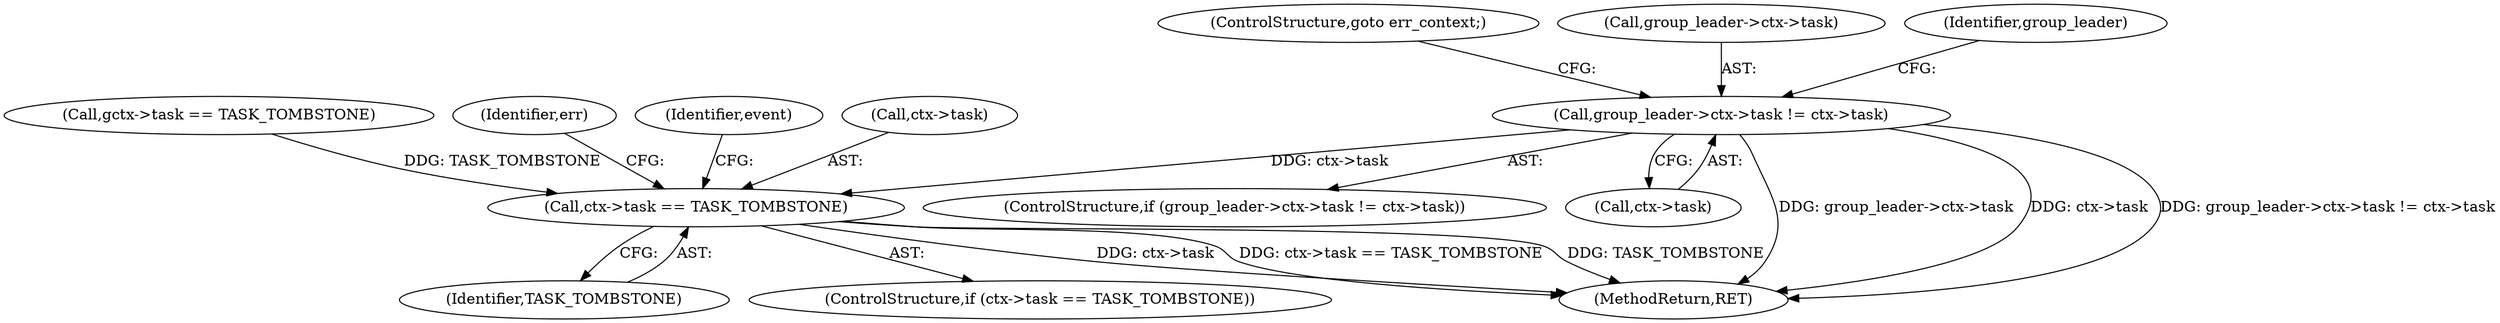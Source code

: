 digraph "0_linux_321027c1fe77f892f4ea07846aeae08cefbbb290@pointer" {
"1000547" [label="(Call,group_leader->ctx->task != ctx->task)"];
"1000669" [label="(Call,ctx->task == TASK_TOMBSTONE)"];
"1000556" [label="(ControlStructure,goto err_context;)"];
"1000547" [label="(Call,group_leader->ctx->task != ctx->task)"];
"1000624" [label="(Call,gctx->task == TASK_TOMBSTONE)"];
"1000676" [label="(Identifier,err)"];
"1000673" [label="(Identifier,TASK_TOMBSTONE)"];
"1000546" [label="(ControlStructure,if (group_leader->ctx->task != ctx->task))"];
"1000669" [label="(Call,ctx->task == TASK_TOMBSTONE)"];
"1000668" [label="(ControlStructure,if (ctx->task == TASK_TOMBSTONE))"];
"1000683" [label="(Identifier,event)"];
"1000670" [label="(Call,ctx->task)"];
"1000548" [label="(Call,group_leader->ctx->task)"];
"1000560" [label="(Identifier,group_leader)"];
"1000553" [label="(Call,ctx->task)"];
"1000858" [label="(MethodReturn,RET)"];
"1000547" -> "1000546"  [label="AST: "];
"1000547" -> "1000553"  [label="CFG: "];
"1000548" -> "1000547"  [label="AST: "];
"1000553" -> "1000547"  [label="AST: "];
"1000556" -> "1000547"  [label="CFG: "];
"1000560" -> "1000547"  [label="CFG: "];
"1000547" -> "1000858"  [label="DDG: group_leader->ctx->task"];
"1000547" -> "1000858"  [label="DDG: ctx->task"];
"1000547" -> "1000858"  [label="DDG: group_leader->ctx->task != ctx->task"];
"1000547" -> "1000669"  [label="DDG: ctx->task"];
"1000669" -> "1000668"  [label="AST: "];
"1000669" -> "1000673"  [label="CFG: "];
"1000670" -> "1000669"  [label="AST: "];
"1000673" -> "1000669"  [label="AST: "];
"1000676" -> "1000669"  [label="CFG: "];
"1000683" -> "1000669"  [label="CFG: "];
"1000669" -> "1000858"  [label="DDG: ctx->task"];
"1000669" -> "1000858"  [label="DDG: ctx->task == TASK_TOMBSTONE"];
"1000669" -> "1000858"  [label="DDG: TASK_TOMBSTONE"];
"1000624" -> "1000669"  [label="DDG: TASK_TOMBSTONE"];
}

